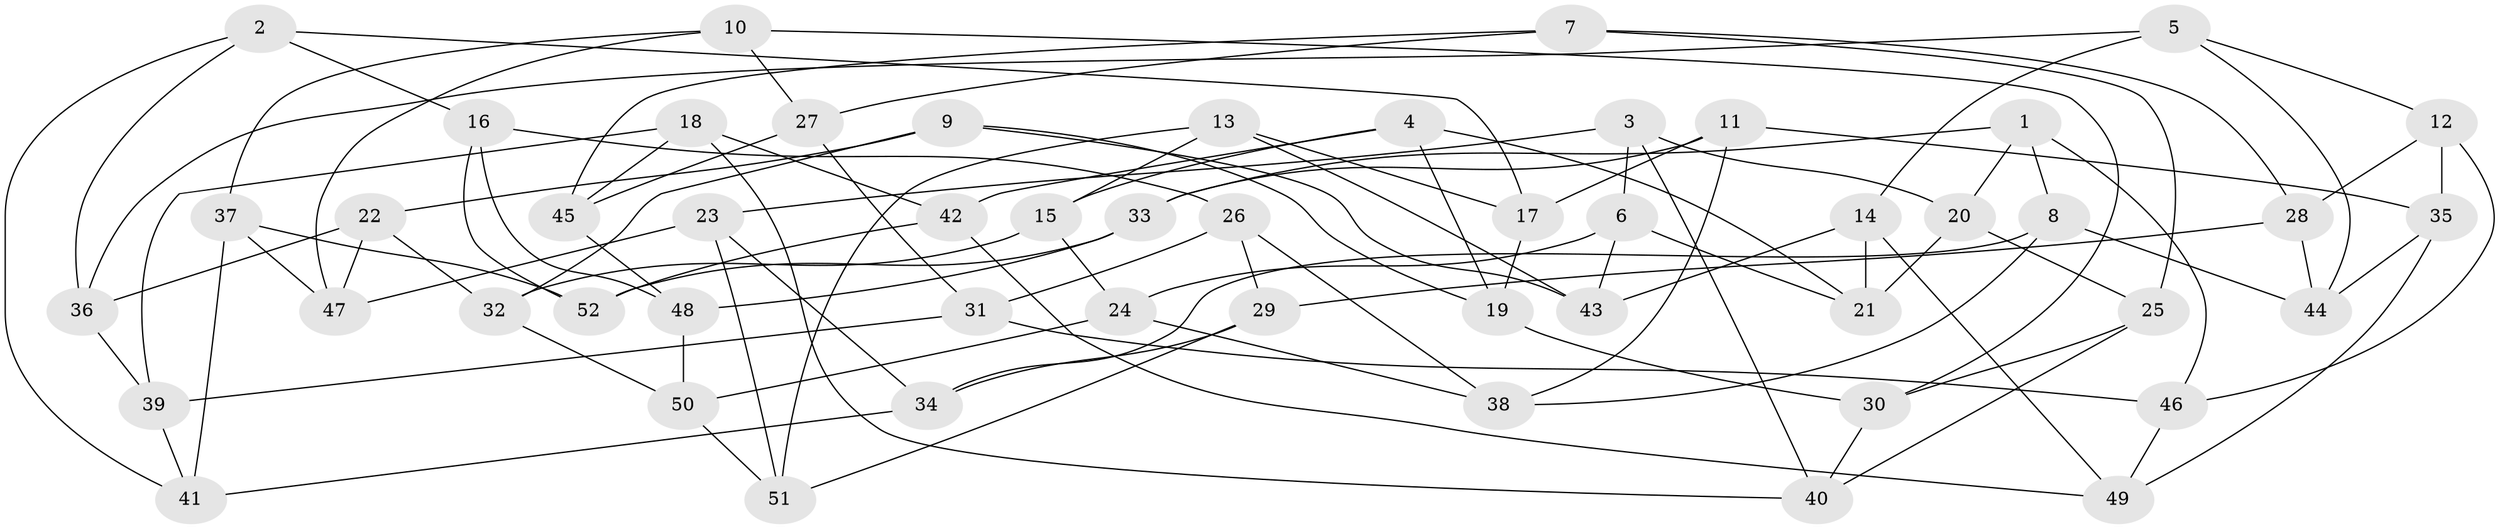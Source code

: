 // Generated by graph-tools (version 1.1) at 2025/37/03/09/25 02:37:56]
// undirected, 52 vertices, 104 edges
graph export_dot {
graph [start="1"]
  node [color=gray90,style=filled];
  1;
  2;
  3;
  4;
  5;
  6;
  7;
  8;
  9;
  10;
  11;
  12;
  13;
  14;
  15;
  16;
  17;
  18;
  19;
  20;
  21;
  22;
  23;
  24;
  25;
  26;
  27;
  28;
  29;
  30;
  31;
  32;
  33;
  34;
  35;
  36;
  37;
  38;
  39;
  40;
  41;
  42;
  43;
  44;
  45;
  46;
  47;
  48;
  49;
  50;
  51;
  52;
  1 -- 8;
  1 -- 20;
  1 -- 46;
  1 -- 33;
  2 -- 41;
  2 -- 36;
  2 -- 17;
  2 -- 16;
  3 -- 23;
  3 -- 6;
  3 -- 40;
  3 -- 20;
  4 -- 42;
  4 -- 19;
  4 -- 15;
  4 -- 21;
  5 -- 44;
  5 -- 12;
  5 -- 14;
  5 -- 36;
  6 -- 21;
  6 -- 43;
  6 -- 24;
  7 -- 28;
  7 -- 45;
  7 -- 27;
  7 -- 25;
  8 -- 44;
  8 -- 34;
  8 -- 38;
  9 -- 19;
  9 -- 32;
  9 -- 43;
  9 -- 22;
  10 -- 27;
  10 -- 47;
  10 -- 30;
  10 -- 37;
  11 -- 17;
  11 -- 38;
  11 -- 35;
  11 -- 33;
  12 -- 46;
  12 -- 35;
  12 -- 28;
  13 -- 51;
  13 -- 43;
  13 -- 15;
  13 -- 17;
  14 -- 43;
  14 -- 49;
  14 -- 21;
  15 -- 24;
  15 -- 32;
  16 -- 26;
  16 -- 48;
  16 -- 52;
  17 -- 19;
  18 -- 45;
  18 -- 40;
  18 -- 42;
  18 -- 39;
  19 -- 30;
  20 -- 21;
  20 -- 25;
  22 -- 36;
  22 -- 47;
  22 -- 32;
  23 -- 51;
  23 -- 47;
  23 -- 34;
  24 -- 38;
  24 -- 50;
  25 -- 30;
  25 -- 40;
  26 -- 38;
  26 -- 29;
  26 -- 31;
  27 -- 45;
  27 -- 31;
  28 -- 29;
  28 -- 44;
  29 -- 34;
  29 -- 51;
  30 -- 40;
  31 -- 46;
  31 -- 39;
  32 -- 50;
  33 -- 52;
  33 -- 48;
  34 -- 41;
  35 -- 49;
  35 -- 44;
  36 -- 39;
  37 -- 41;
  37 -- 52;
  37 -- 47;
  39 -- 41;
  42 -- 52;
  42 -- 49;
  45 -- 48;
  46 -- 49;
  48 -- 50;
  50 -- 51;
}
